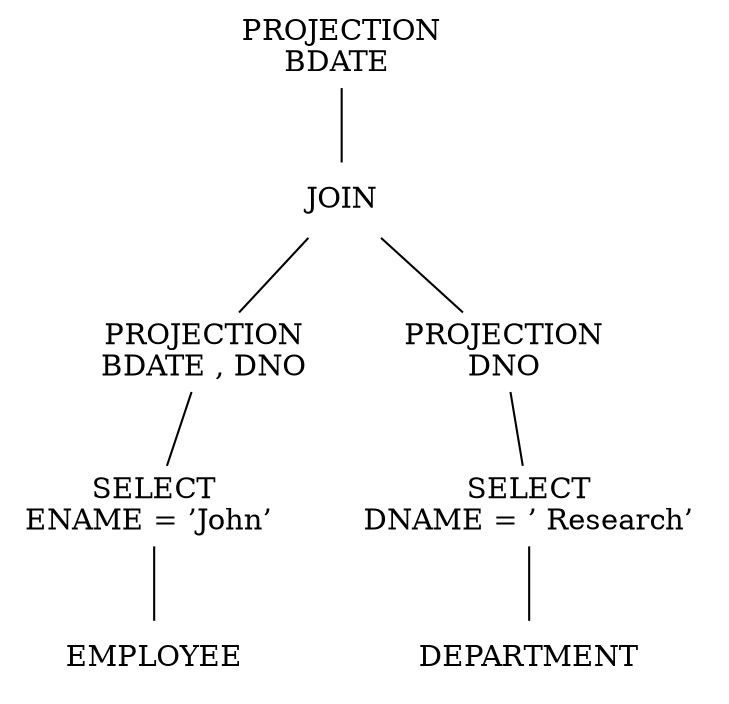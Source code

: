 graph "./pics/sql2optim" {
	node [shape=plaintext]
	"PROJECTION
BDATE " -- JOIN

	JOIN
 -- "PROJECTION
BDATE , DNO"
	"PROJECTION
BDATE , DNO" -- "SELECT
ENAME = ’John’ "
	"SELECT
ENAME = ’John’ " -- EMPLOYEE
	JOIN
 -- "PROJECTION
DNO"
	"PROJECTION
DNO" -- "SELECT
 DNAME = ’ Research’ "
	"SELECT
 DNAME = ’ Research’ " -- DEPARTMENT
}
